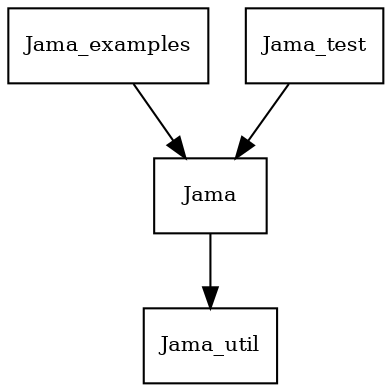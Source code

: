 digraph jama_1_0_3_package_dependencies {
  node [shape = box, fontsize=10.0];
  Jama -> Jama_util;
  Jama_examples -> Jama;
  Jama_test -> Jama;
}
